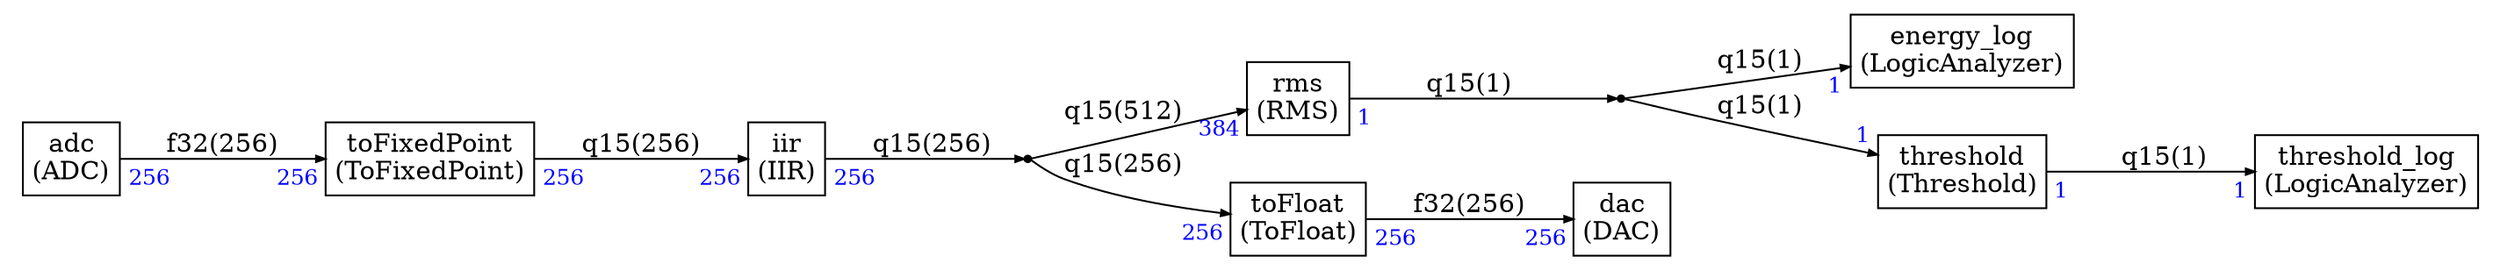 



digraph structs {
    node [shape=plaintext]
    rankdir=LR
    edge [arrowsize=0.5]
    fontname="times"


adc [label=<
<TABLE BORDER="0" CELLBORDER="1" CELLSPACING="0" CELLPADDING="4">
  <TR>
    <TD ALIGN="CENTER" PORT="i">adc<BR/>(ADC)</TD>
  </TR>
</TABLE>>];

dac [label=<
<TABLE BORDER="0" CELLBORDER="1" CELLSPACING="0" CELLPADDING="4">
  <TR>
    <TD ALIGN="CENTER" PORT="i">dac<BR/>(DAC)</TD>
  </TR>
</TABLE>>];

dup0 [shape=point,label=dup0]

dup1 [shape=point,label=dup1]

energy_log [label=<
<TABLE BORDER="0" CELLBORDER="1" CELLSPACING="0" CELLPADDING="4">
  <TR>
    <TD ALIGN="CENTER" PORT="i">energy_log<BR/>(LogicAnalyzer)</TD>
  </TR>
</TABLE>>];

iir [label=<
<TABLE BORDER="0" CELLBORDER="1" CELLSPACING="0" CELLPADDING="4">
  <TR>
    <TD ALIGN="CENTER" PORT="i">iir<BR/>(IIR)</TD>
  </TR>
</TABLE>>];

rms [label=<
<TABLE BORDER="0" CELLBORDER="1" CELLSPACING="0" CELLPADDING="4">
  <TR>
    <TD ALIGN="CENTER" PORT="i">rms<BR/>(RMS)</TD>
  </TR>
</TABLE>>];

threshold [label=<
<TABLE BORDER="0" CELLBORDER="1" CELLSPACING="0" CELLPADDING="4">
  <TR>
    <TD ALIGN="CENTER" PORT="i">threshold<BR/>(Threshold)</TD>
  </TR>
</TABLE>>];

threshold_log [label=<
<TABLE BORDER="0" CELLBORDER="1" CELLSPACING="0" CELLPADDING="4">
  <TR>
    <TD ALIGN="CENTER" PORT="i">threshold_log<BR/>(LogicAnalyzer)</TD>
  </TR>
</TABLE>>];

toFixedPoint [label=<
<TABLE BORDER="0" CELLBORDER="1" CELLSPACING="0" CELLPADDING="4">
  <TR>
    <TD ALIGN="CENTER" PORT="i">toFixedPoint<BR/>(ToFixedPoint)</TD>
  </TR>
</TABLE>>];

toFloat [label=<
<TABLE BORDER="0" CELLBORDER="1" CELLSPACING="0" CELLPADDING="4">
  <TR>
    <TD ALIGN="CENTER" PORT="i">toFloat<BR/>(ToFloat)</TD>
  </TR>
</TABLE>>];



adc:i -> toFixedPoint:i [label="f32(256)"
,headlabel=<<TABLE BORDER="0" CELLPADDING="2"><TR><TD><FONT COLOR="blue" POINT-SIZE="12.0" >256</FONT>
</TD></TR></TABLE>>
,taillabel=<<TABLE BORDER="0" CELLPADDING="2"><TR><TD><FONT COLOR="blue" POINT-SIZE="12.0" >256</FONT>
</TD></TR></TABLE>>]

toFixedPoint:i -> iir:i [label="q15(256)"
,headlabel=<<TABLE BORDER="0" CELLPADDING="2"><TR><TD><FONT COLOR="blue" POINT-SIZE="12.0" >256</FONT>
</TD></TR></TABLE>>
,taillabel=<<TABLE BORDER="0" CELLPADDING="2"><TR><TD><FONT COLOR="blue" POINT-SIZE="12.0" >256</FONT>
</TD></TR></TABLE>>]

toFloat:i -> dac:i [label="f32(256)"
,headlabel=<<TABLE BORDER="0" CELLPADDING="2"><TR><TD><FONT COLOR="blue" POINT-SIZE="12.0" >256</FONT>
</TD></TR></TABLE>>
,taillabel=<<TABLE BORDER="0" CELLPADDING="2"><TR><TD><FONT COLOR="blue" POINT-SIZE="12.0" >256</FONT>
</TD></TR></TABLE>>]

threshold:i -> threshold_log:i [label="q15(1)"
,headlabel=<<TABLE BORDER="0" CELLPADDING="2"><TR><TD><FONT COLOR="blue" POINT-SIZE="12.0" >1</FONT>
</TD></TR></TABLE>>
,taillabel=<<TABLE BORDER="0" CELLPADDING="2"><TR><TD><FONT COLOR="blue" POINT-SIZE="12.0" >1</FONT>
</TD></TR></TABLE>>]

iir:i ->  
dup0 [label="q15(256)"

,taillabel=<<TABLE BORDER="0" CELLPADDING="2"><TR><TD><FONT COLOR="blue" POINT-SIZE="12.0" >256</FONT>
</TD></TR></TABLE>>]

 
dup0 -> toFloat:i [label="q15(256)"
,headlabel=<<TABLE BORDER="0" CELLPADDING="2"><TR><TD><FONT COLOR="blue" POINT-SIZE="12.0" >256</FONT>
</TD></TR></TABLE>>
]

 
dup0 -> rms:i [label="q15(512)"
,headlabel=<<TABLE BORDER="0" CELLPADDING="2"><TR><TD><FONT COLOR="blue" POINT-SIZE="12.0" >384</FONT>
</TD></TR></TABLE>>
]

rms:i ->  
dup1 [label="q15(1)"

,taillabel=<<TABLE BORDER="0" CELLPADDING="2"><TR><TD><FONT COLOR="blue" POINT-SIZE="12.0" >1</FONT>
</TD></TR></TABLE>>]

 
dup1 -> threshold:i [label="q15(1)"
,headlabel=<<TABLE BORDER="0" CELLPADDING="2"><TR><TD><FONT COLOR="blue" POINT-SIZE="12.0" >1</FONT>
</TD></TR></TABLE>>
]

 
dup1 -> energy_log:i [label="q15(1)"
,headlabel=<<TABLE BORDER="0" CELLPADDING="2"><TR><TD><FONT COLOR="blue" POINT-SIZE="12.0" >1</FONT>
</TD></TR></TABLE>>
]


}
